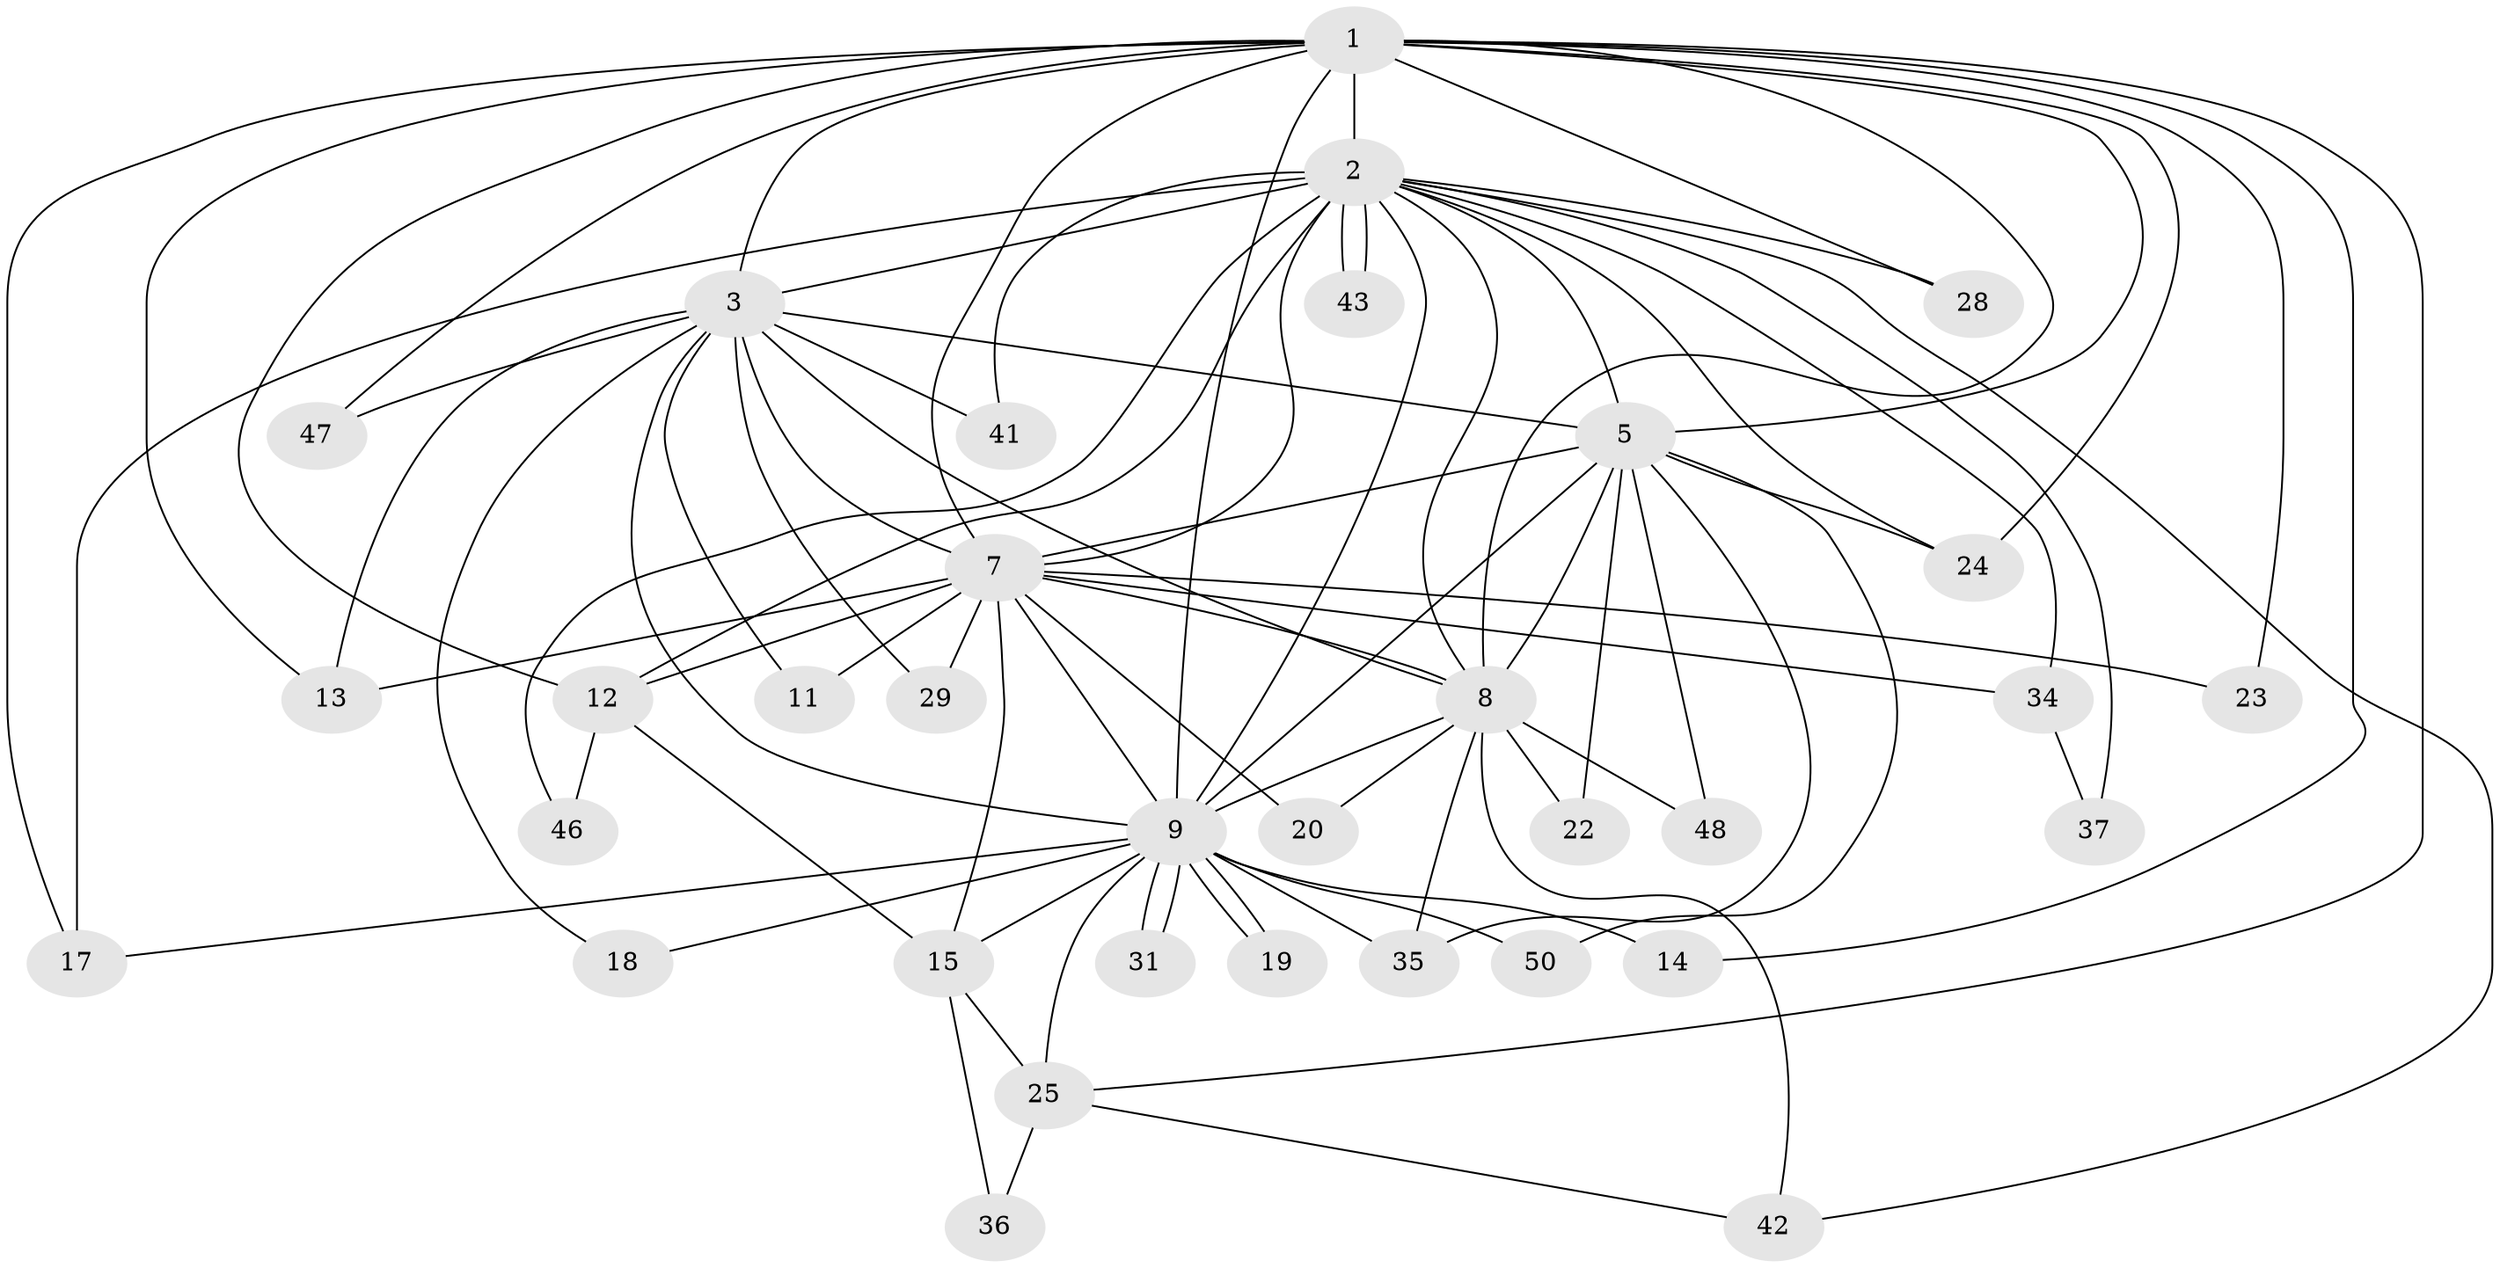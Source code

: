 // original degree distribution, {15: 0.06, 17: 0.02, 11: 0.02, 14: 0.04, 13: 0.04, 21: 0.02, 2: 0.52, 4: 0.02, 3: 0.2, 5: 0.04, 6: 0.02}
// Generated by graph-tools (version 1.1) at 2025/11/02/27/25 16:11:04]
// undirected, 34 vertices, 83 edges
graph export_dot {
graph [start="1"]
  node [color=gray90,style=filled];
  1 [super="+10"];
  2 [super="+4"];
  3 [super="+6"];
  5 [super="+30"];
  7 [super="+16"];
  8 [super="+39"];
  9 [super="+49"];
  11;
  12 [super="+27"];
  13 [super="+21"];
  14;
  15 [super="+33"];
  17 [super="+26"];
  18;
  19;
  20;
  22;
  23 [super="+45"];
  24 [super="+38"];
  25 [super="+40"];
  28 [super="+32"];
  29;
  31;
  34;
  35;
  36;
  37;
  41;
  42 [super="+44"];
  43;
  46;
  47;
  48;
  50;
  1 -- 2 [weight=4];
  1 -- 3 [weight=4];
  1 -- 5 [weight=2];
  1 -- 7 [weight=3];
  1 -- 8 [weight=2];
  1 -- 9 [weight=2];
  1 -- 17;
  1 -- 23 [weight=2];
  1 -- 28 [weight=2];
  1 -- 12;
  1 -- 13;
  1 -- 14;
  1 -- 47;
  1 -- 25;
  1 -- 24;
  2 -- 3 [weight=4];
  2 -- 5 [weight=3];
  2 -- 7 [weight=2];
  2 -- 8 [weight=2];
  2 -- 9 [weight=3];
  2 -- 12;
  2 -- 17;
  2 -- 37;
  2 -- 43;
  2 -- 43;
  2 -- 46;
  2 -- 34;
  2 -- 41;
  2 -- 42;
  2 -- 24;
  2 -- 28;
  3 -- 5 [weight=2];
  3 -- 7 [weight=2];
  3 -- 8 [weight=2];
  3 -- 9 [weight=2];
  3 -- 29;
  3 -- 41;
  3 -- 11;
  3 -- 13;
  3 -- 47;
  3 -- 18;
  5 -- 7;
  5 -- 8;
  5 -- 9;
  5 -- 22;
  5 -- 24;
  5 -- 35;
  5 -- 48;
  5 -- 50;
  7 -- 8;
  7 -- 9;
  7 -- 11;
  7 -- 29;
  7 -- 34;
  7 -- 20;
  7 -- 23;
  7 -- 15;
  7 -- 12;
  7 -- 13;
  8 -- 9;
  8 -- 20;
  8 -- 22;
  8 -- 48;
  8 -- 42;
  8 -- 35;
  9 -- 14;
  9 -- 15;
  9 -- 18;
  9 -- 19;
  9 -- 19;
  9 -- 31;
  9 -- 31;
  9 -- 35;
  9 -- 50;
  9 -- 17;
  9 -- 25;
  12 -- 15;
  12 -- 46;
  15 -- 25;
  15 -- 36;
  25 -- 36;
  25 -- 42;
  34 -- 37;
}
